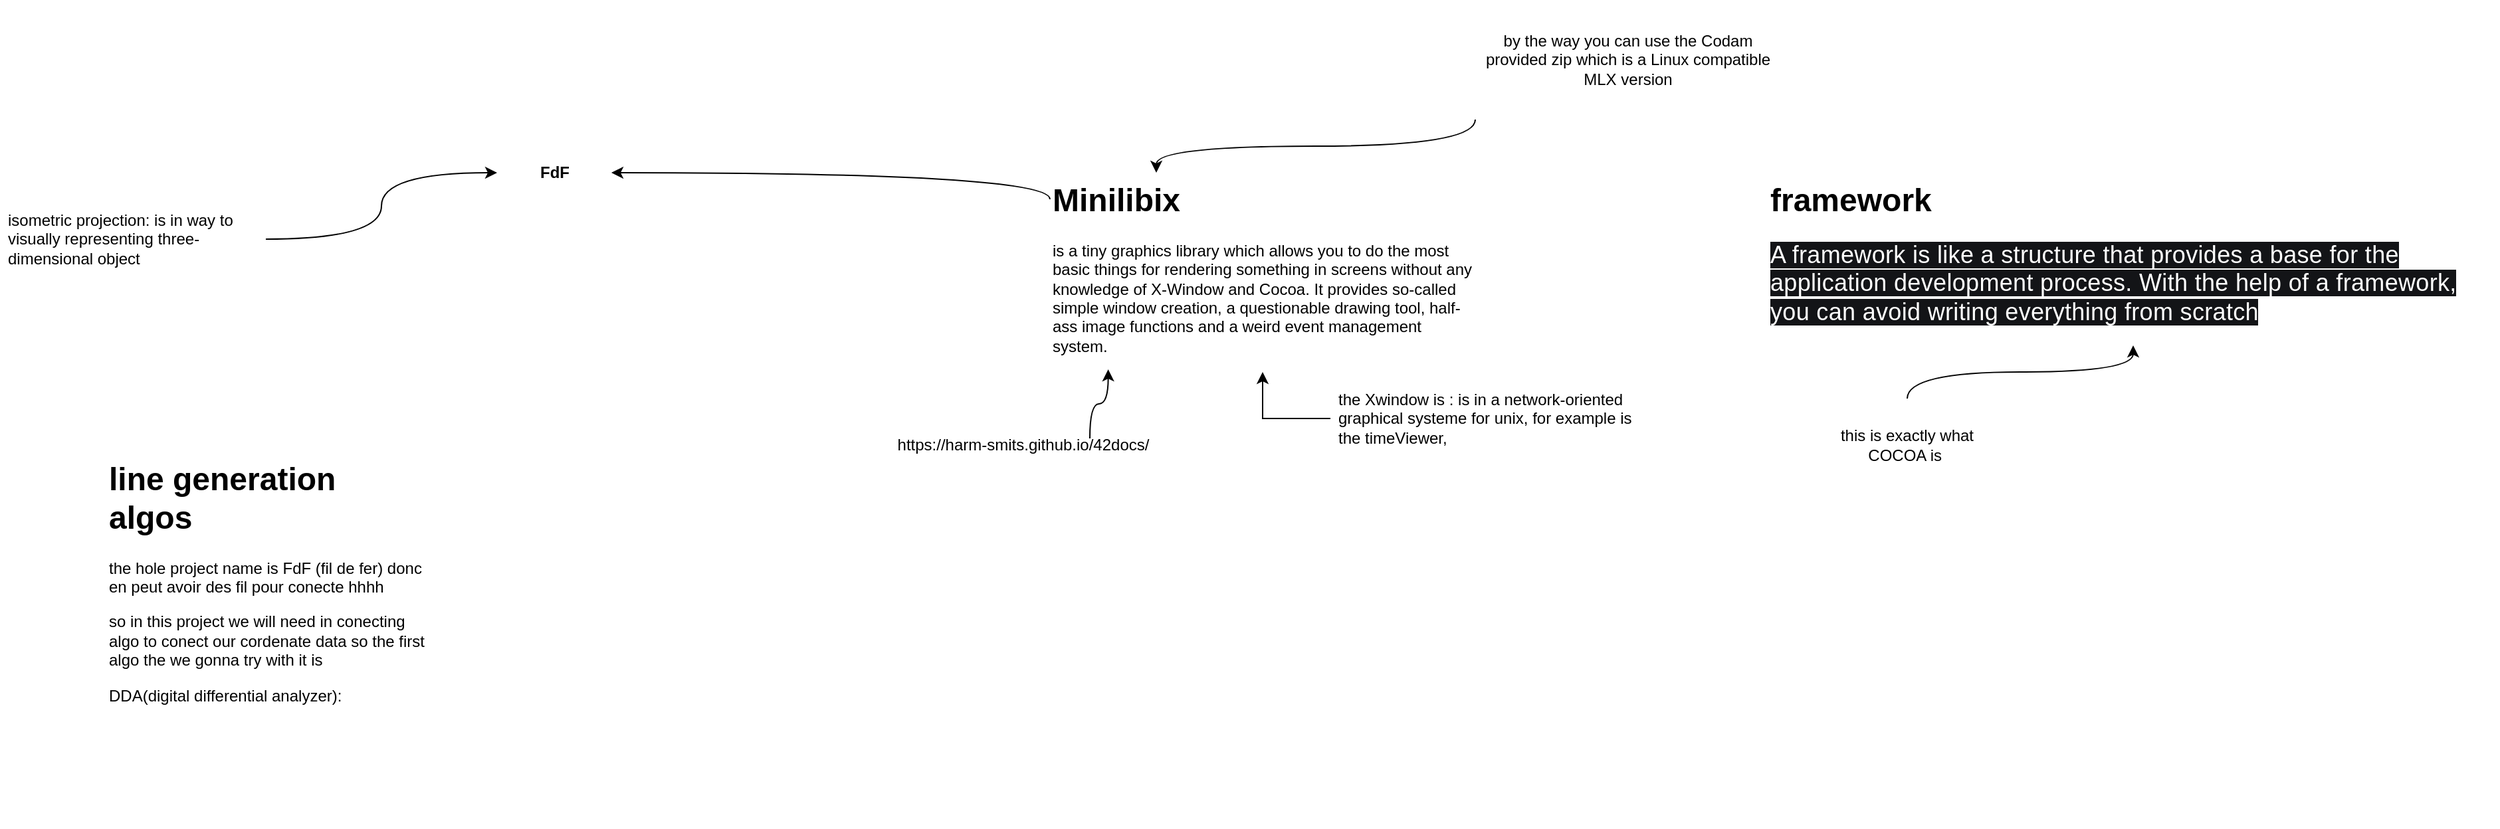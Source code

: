 <mxfile version="25.0.3">
  <diagram name="Page-1" id="CrcvmWy296lUy8xZDgUL">
    <mxGraphModel dx="1235" dy="2046" grid="1" gridSize="10" guides="1" tooltips="1" connect="1" arrows="1" fold="1" page="1" pageScale="1" pageWidth="827" pageHeight="1169" math="0" shadow="0">
      <root>
        <mxCell id="0" />
        <mxCell id="1" parent="0" />
        <mxCell id="GG3O4HQHpA-UjuzGiAY_-1" value="FdF" style="text;align=center;fontStyle=1;verticalAlign=middle;spacingLeft=3;spacingRight=3;strokeColor=none;rotatable=0;points=[[0,0.5],[1,0.5]];portConstraint=eastwest;html=1;" parent="1" vertex="1">
          <mxGeometry x="374" width="86" height="40" as="geometry" />
        </mxCell>
        <mxCell id="GG3O4HQHpA-UjuzGiAY_-5" style="edgeStyle=orthogonalEdgeStyle;rounded=0;orthogonalLoop=1;jettySize=auto;html=1;exitX=1;exitY=0.5;exitDx=0;exitDy=0;entryX=0;entryY=0.5;entryDx=0;entryDy=0;curved=1;" parent="1" source="GG3O4HQHpA-UjuzGiAY_-4" target="GG3O4HQHpA-UjuzGiAY_-1" edge="1">
          <mxGeometry relative="1" as="geometry" />
        </mxCell>
        <mxCell id="GG3O4HQHpA-UjuzGiAY_-4" value="isometric projection: is in way to visually representing three-dimensional object" style="text;strokeColor=none;fillColor=none;align=left;verticalAlign=middle;spacingLeft=4;spacingRight=4;overflow=hidden;points=[[0,0.5],[1,0.5]];portConstraint=eastwest;rotatable=0;whiteSpace=wrap;html=1;" parent="1" vertex="1">
          <mxGeometry y="40" width="200" height="60" as="geometry" />
        </mxCell>
        <mxCell id="GG3O4HQHpA-UjuzGiAY_-8" style="edgeStyle=orthogonalEdgeStyle;rounded=0;orthogonalLoop=1;jettySize=auto;html=1;exitX=0;exitY=0.133;exitDx=0;exitDy=0;curved=1;exitPerimeter=0;" parent="1" source="GG3O4HQHpA-UjuzGiAY_-7" edge="1">
          <mxGeometry relative="1" as="geometry">
            <mxPoint x="790" y="9.97" as="sourcePoint" />
            <mxPoint x="460.0" y="20.004" as="targetPoint" />
            <Array as="points">
              <mxPoint x="790" y="20" />
            </Array>
          </mxGeometry>
        </mxCell>
        <mxCell id="GG3O4HQHpA-UjuzGiAY_-7" value="&lt;h1 style=&quot;margin-top: 0px;&quot;&gt;Minilibix&lt;/h1&gt;&lt;div&gt;is a tiny graphics library which allows you to do the most basic things for rendering something in screens without any knowledge of X-Window and Cocoa. It provides so-called simple window creation, a questionable drawing tool, half-ass image functions and a weird event management system.&lt;br&gt;&lt;/div&gt;&lt;p&gt;&lt;br&gt;&lt;/p&gt;" style="text;html=1;whiteSpace=wrap;overflow=hidden;rounded=0;" parent="1" vertex="1">
          <mxGeometry x="790" y="20" width="320" height="150" as="geometry" />
        </mxCell>
        <mxCell id="P0M0HN-WFf6LuywKItiU-2" style="edgeStyle=orthogonalEdgeStyle;rounded=0;orthogonalLoop=1;jettySize=auto;html=1;exitX=0;exitY=0.5;exitDx=0;exitDy=0;" edge="1" parent="1" source="P0M0HN-WFf6LuywKItiU-1" target="GG3O4HQHpA-UjuzGiAY_-7">
          <mxGeometry relative="1" as="geometry" />
        </mxCell>
        <mxCell id="P0M0HN-WFf6LuywKItiU-1" value="the Xwindow is : is in a network-oriented graphical systeme for unix, for example is the timeViewer," style="text;strokeColor=none;fillColor=none;align=left;verticalAlign=middle;spacingLeft=4;spacingRight=4;overflow=hidden;points=[[0,0.5],[1,0.5]];portConstraint=eastwest;rotatable=0;whiteSpace=wrap;html=1;" vertex="1" parent="1">
          <mxGeometry x="1001" y="170" width="240" height="70" as="geometry" />
        </mxCell>
        <mxCell id="P0M0HN-WFf6LuywKItiU-3" value="&lt;h1 style=&quot;margin-top: 0px;&quot;&gt;framework&lt;/h1&gt;&lt;p&gt;&lt;span style=&quot;color: rgb(255, 255, 255); font-family: Nunito, sans-serif; font-size: 18px; letter-spacing: 0.162px; background-color: rgb(19, 20, 23);&quot;&gt;A framework is like a structure that provides a base for the application development process. With the help of a framework, you can avoid writing everything from scratch&lt;/span&gt;&lt;/p&gt;" style="text;html=1;whiteSpace=wrap;overflow=hidden;rounded=0;" vertex="1" parent="1">
          <mxGeometry x="1330" y="20" width="550" height="130" as="geometry" />
        </mxCell>
        <mxCell id="P0M0HN-WFf6LuywKItiU-5" style="edgeStyle=orthogonalEdgeStyle;rounded=0;orthogonalLoop=1;jettySize=auto;html=1;exitX=0.5;exitY=0;exitDx=0;exitDy=0;entryX=0.5;entryY=1;entryDx=0;entryDy=0;curved=1;" edge="1" parent="1" source="P0M0HN-WFf6LuywKItiU-4" target="P0M0HN-WFf6LuywKItiU-3">
          <mxGeometry relative="1" as="geometry" />
        </mxCell>
        <mxCell id="P0M0HN-WFf6LuywKItiU-4" value="this is exactly what COCOA is&amp;nbsp;" style="text;html=1;align=center;verticalAlign=middle;whiteSpace=wrap;rounded=0;" vertex="1" parent="1">
          <mxGeometry x="1380" y="190" width="110" height="70" as="geometry" />
        </mxCell>
        <mxCell id="P0M0HN-WFf6LuywKItiU-7" style="edgeStyle=orthogonalEdgeStyle;rounded=0;orthogonalLoop=1;jettySize=auto;html=1;exitX=0;exitY=1;exitDx=0;exitDy=0;entryX=0.25;entryY=0;entryDx=0;entryDy=0;curved=1;" edge="1" parent="1" source="P0M0HN-WFf6LuywKItiU-6" target="GG3O4HQHpA-UjuzGiAY_-7">
          <mxGeometry relative="1" as="geometry" />
        </mxCell>
        <mxCell id="P0M0HN-WFf6LuywKItiU-6" value="by the way&amp;nbsp;you can use the Codam provided zip which is a Linux compatible MLX version" style="text;html=1;align=center;verticalAlign=middle;whiteSpace=wrap;rounded=0;" vertex="1" parent="1">
          <mxGeometry x="1110" y="-110" width="230" height="90" as="geometry" />
        </mxCell>
        <mxCell id="P0M0HN-WFf6LuywKItiU-9" style="edgeStyle=orthogonalEdgeStyle;rounded=0;orthogonalLoop=1;jettySize=auto;html=1;entryX=0.137;entryY=0.987;entryDx=0;entryDy=0;curved=1;entryPerimeter=0;" edge="1" parent="1" source="P0M0HN-WFf6LuywKItiU-8" target="GG3O4HQHpA-UjuzGiAY_-7">
          <mxGeometry relative="1" as="geometry">
            <Array as="points">
              <mxPoint x="820" y="194" />
              <mxPoint x="834" y="194" />
            </Array>
          </mxGeometry>
        </mxCell>
        <mxCell id="P0M0HN-WFf6LuywKItiU-8" value="https://harm-smits.github.io/42docs/" style="text;html=1;align=center;verticalAlign=middle;whiteSpace=wrap;rounded=0;" vertex="1" parent="1">
          <mxGeometry x="660" y="220" width="220" height="10" as="geometry" />
        </mxCell>
        <mxCell id="P0M0HN-WFf6LuywKItiU-10" value="&lt;h1 style=&quot;margin-top: 0px;&quot;&gt;line generation algos&lt;/h1&gt;&lt;p&gt;the hole project name is FdF (fil de fer) donc en peut avoir des fil pour conecte hhhh&lt;/p&gt;&lt;p&gt;so in this project we will need in conecting algo to conect our cordenate data so the first algo the we gonna try with it is&amp;nbsp;&lt;/p&gt;&lt;p&gt;DDA(digital differential analyzer):&lt;/p&gt;&lt;p&gt;&lt;br&gt;&lt;/p&gt;&lt;p&gt;&lt;br&gt;&lt;/p&gt;" style="text;html=1;whiteSpace=wrap;overflow=hidden;rounded=0;" vertex="1" parent="1">
          <mxGeometry x="80" y="230" width="240" height="280" as="geometry" />
        </mxCell>
      </root>
    </mxGraphModel>
  </diagram>
</mxfile>
